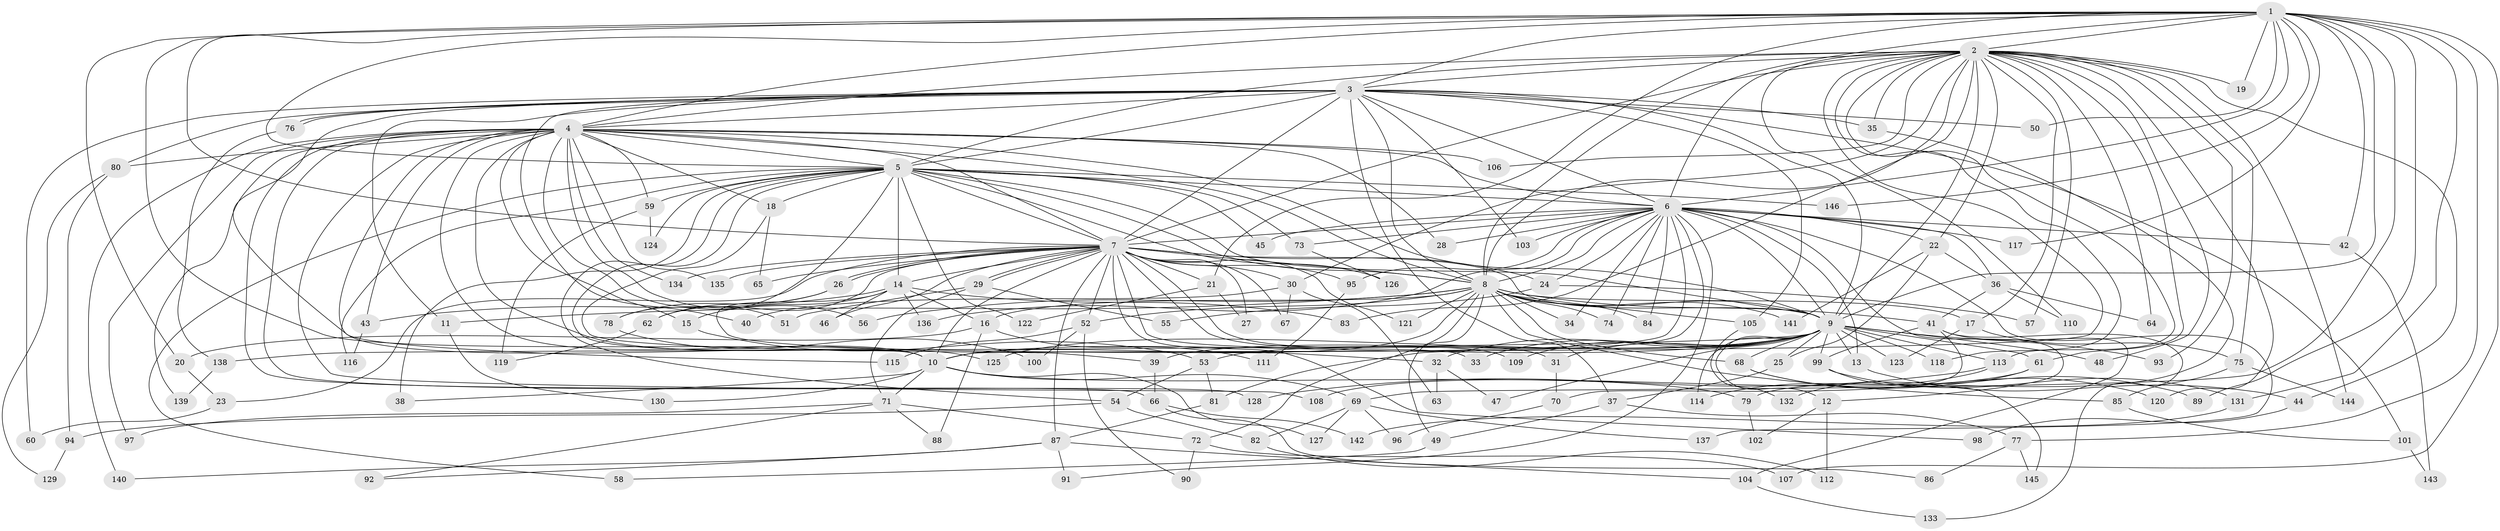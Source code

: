 // coarse degree distribution, {34: 0.009174311926605505, 24: 0.009174311926605505, 19: 0.009174311926605505, 27: 0.009174311926605505, 22: 0.009174311926605505, 25: 0.009174311926605505, 32: 0.009174311926605505, 33: 0.009174311926605505, 3: 0.1651376146788991, 4: 0.13761467889908258, 11: 0.009174311926605505, 5: 0.05504587155963303, 2: 0.5137614678899083, 6: 0.03669724770642202, 7: 0.009174311926605505}
// Generated by graph-tools (version 1.1) at 2025/23/03/03/25 07:23:46]
// undirected, 146 vertices, 317 edges
graph export_dot {
graph [start="1"]
  node [color=gray90,style=filled];
  1;
  2;
  3;
  4;
  5;
  6;
  7;
  8;
  9;
  10;
  11;
  12;
  13;
  14;
  15;
  16;
  17;
  18;
  19;
  20;
  21;
  22;
  23;
  24;
  25;
  26;
  27;
  28;
  29;
  30;
  31;
  32;
  33;
  34;
  35;
  36;
  37;
  38;
  39;
  40;
  41;
  42;
  43;
  44;
  45;
  46;
  47;
  48;
  49;
  50;
  51;
  52;
  53;
  54;
  55;
  56;
  57;
  58;
  59;
  60;
  61;
  62;
  63;
  64;
  65;
  66;
  67;
  68;
  69;
  70;
  71;
  72;
  73;
  74;
  75;
  76;
  77;
  78;
  79;
  80;
  81;
  82;
  83;
  84;
  85;
  86;
  87;
  88;
  89;
  90;
  91;
  92;
  93;
  94;
  95;
  96;
  97;
  98;
  99;
  100;
  101;
  102;
  103;
  104;
  105;
  106;
  107;
  108;
  109;
  110;
  111;
  112;
  113;
  114;
  115;
  116;
  117;
  118;
  119;
  120;
  121;
  122;
  123;
  124;
  125;
  126;
  127;
  128;
  129;
  130;
  131;
  132;
  133;
  134;
  135;
  136;
  137;
  138;
  139;
  140;
  141;
  142;
  143;
  144;
  145;
  146;
  1 -- 2;
  1 -- 3;
  1 -- 4;
  1 -- 5;
  1 -- 6;
  1 -- 7;
  1 -- 8;
  1 -- 9;
  1 -- 10;
  1 -- 19;
  1 -- 20;
  1 -- 21;
  1 -- 42;
  1 -- 50;
  1 -- 69;
  1 -- 77;
  1 -- 89;
  1 -- 107;
  1 -- 117;
  1 -- 131;
  1 -- 146;
  2 -- 3;
  2 -- 4;
  2 -- 5;
  2 -- 6;
  2 -- 7;
  2 -- 8;
  2 -- 9;
  2 -- 10;
  2 -- 17;
  2 -- 19;
  2 -- 22;
  2 -- 30;
  2 -- 35;
  2 -- 44;
  2 -- 48;
  2 -- 57;
  2 -- 61;
  2 -- 64;
  2 -- 75;
  2 -- 83;
  2 -- 93;
  2 -- 106;
  2 -- 110;
  2 -- 113;
  2 -- 118;
  2 -- 120;
  2 -- 144;
  3 -- 4;
  3 -- 5;
  3 -- 6;
  3 -- 7;
  3 -- 8;
  3 -- 9;
  3 -- 10;
  3 -- 11;
  3 -- 35;
  3 -- 37;
  3 -- 40;
  3 -- 50;
  3 -- 60;
  3 -- 76;
  3 -- 76;
  3 -- 80;
  3 -- 101;
  3 -- 103;
  3 -- 105;
  4 -- 5;
  4 -- 6;
  4 -- 7;
  4 -- 8;
  4 -- 9;
  4 -- 10;
  4 -- 15;
  4 -- 18;
  4 -- 28;
  4 -- 43;
  4 -- 51;
  4 -- 56;
  4 -- 59;
  4 -- 66;
  4 -- 80;
  4 -- 97;
  4 -- 106;
  4 -- 108;
  4 -- 115;
  4 -- 125;
  4 -- 128;
  4 -- 134;
  4 -- 135;
  4 -- 139;
  4 -- 140;
  5 -- 6;
  5 -- 7;
  5 -- 8;
  5 -- 9;
  5 -- 10;
  5 -- 14;
  5 -- 18;
  5 -- 38;
  5 -- 45;
  5 -- 54;
  5 -- 58;
  5 -- 59;
  5 -- 73;
  5 -- 78;
  5 -- 116;
  5 -- 122;
  5 -- 124;
  5 -- 126;
  5 -- 146;
  6 -- 7;
  6 -- 8;
  6 -- 9;
  6 -- 10;
  6 -- 12;
  6 -- 13;
  6 -- 22;
  6 -- 24;
  6 -- 28;
  6 -- 34;
  6 -- 36;
  6 -- 42;
  6 -- 45;
  6 -- 73;
  6 -- 74;
  6 -- 81;
  6 -- 84;
  6 -- 91;
  6 -- 95;
  6 -- 103;
  6 -- 117;
  6 -- 136;
  6 -- 137;
  7 -- 8;
  7 -- 9;
  7 -- 10;
  7 -- 14;
  7 -- 21;
  7 -- 23;
  7 -- 24;
  7 -- 26;
  7 -- 26;
  7 -- 27;
  7 -- 29;
  7 -- 29;
  7 -- 30;
  7 -- 31;
  7 -- 33;
  7 -- 46;
  7 -- 52;
  7 -- 62;
  7 -- 65;
  7 -- 67;
  7 -- 87;
  7 -- 95;
  7 -- 98;
  7 -- 109;
  7 -- 121;
  7 -- 134;
  7 -- 135;
  8 -- 9;
  8 -- 10;
  8 -- 11;
  8 -- 16;
  8 -- 17;
  8 -- 34;
  8 -- 41;
  8 -- 49;
  8 -- 52;
  8 -- 56;
  8 -- 68;
  8 -- 72;
  8 -- 74;
  8 -- 84;
  8 -- 85;
  8 -- 105;
  8 -- 121;
  8 -- 141;
  9 -- 10;
  9 -- 12;
  9 -- 13;
  9 -- 25;
  9 -- 31;
  9 -- 32;
  9 -- 33;
  9 -- 39;
  9 -- 47;
  9 -- 48;
  9 -- 53;
  9 -- 61;
  9 -- 68;
  9 -- 93;
  9 -- 99;
  9 -- 109;
  9 -- 113;
  9 -- 114;
  9 -- 118;
  9 -- 123;
  9 -- 125;
  9 -- 138;
  10 -- 38;
  10 -- 69;
  10 -- 71;
  10 -- 79;
  10 -- 127;
  10 -- 130;
  11 -- 130;
  12 -- 102;
  12 -- 112;
  13 -- 44;
  14 -- 15;
  14 -- 16;
  14 -- 32;
  14 -- 43;
  14 -- 46;
  14 -- 83;
  14 -- 136;
  15 -- 53;
  16 -- 20;
  16 -- 88;
  16 -- 111;
  17 -- 75;
  17 -- 123;
  18 -- 39;
  18 -- 65;
  20 -- 23;
  21 -- 27;
  21 -- 122;
  22 -- 25;
  22 -- 36;
  22 -- 141;
  23 -- 60;
  24 -- 55;
  24 -- 57;
  25 -- 37;
  26 -- 62;
  26 -- 78;
  29 -- 51;
  29 -- 55;
  29 -- 71;
  30 -- 40;
  30 -- 63;
  30 -- 67;
  31 -- 70;
  32 -- 47;
  32 -- 63;
  35 -- 79;
  36 -- 41;
  36 -- 64;
  36 -- 110;
  37 -- 49;
  37 -- 77;
  39 -- 66;
  41 -- 70;
  41 -- 99;
  41 -- 104;
  41 -- 133;
  42 -- 143;
  43 -- 116;
  44 -- 98;
  49 -- 58;
  52 -- 90;
  52 -- 100;
  52 -- 115;
  53 -- 54;
  53 -- 81;
  54 -- 82;
  54 -- 94;
  59 -- 119;
  59 -- 124;
  61 -- 108;
  61 -- 132;
  62 -- 119;
  66 -- 86;
  66 -- 142;
  68 -- 89;
  68 -- 120;
  69 -- 82;
  69 -- 96;
  69 -- 127;
  69 -- 137;
  70 -- 96;
  71 -- 72;
  71 -- 88;
  71 -- 92;
  71 -- 97;
  72 -- 90;
  72 -- 107;
  73 -- 126;
  75 -- 85;
  75 -- 144;
  76 -- 138;
  77 -- 86;
  77 -- 145;
  78 -- 100;
  79 -- 102;
  80 -- 94;
  80 -- 129;
  81 -- 87;
  82 -- 112;
  85 -- 101;
  87 -- 91;
  87 -- 92;
  87 -- 104;
  87 -- 140;
  94 -- 129;
  95 -- 111;
  99 -- 131;
  99 -- 145;
  101 -- 143;
  104 -- 133;
  105 -- 132;
  113 -- 114;
  113 -- 128;
  131 -- 142;
  138 -- 139;
}

